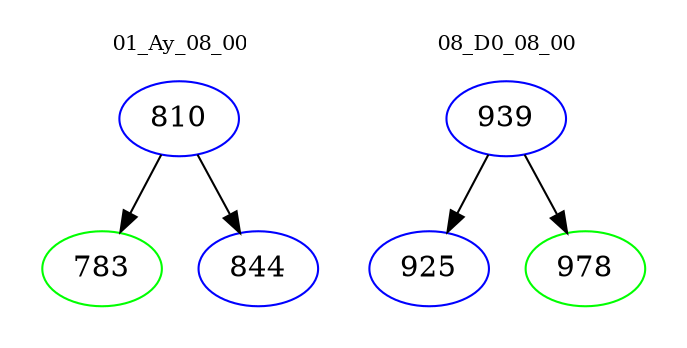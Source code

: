 digraph{
subgraph cluster_0 {
color = white
label = "01_Ay_08_00";
fontsize=10;
T0_810 [label="810", color="blue"]
T0_810 -> T0_783 [color="black"]
T0_783 [label="783", color="green"]
T0_810 -> T0_844 [color="black"]
T0_844 [label="844", color="blue"]
}
subgraph cluster_1 {
color = white
label = "08_D0_08_00";
fontsize=10;
T1_939 [label="939", color="blue"]
T1_939 -> T1_925 [color="black"]
T1_925 [label="925", color="blue"]
T1_939 -> T1_978 [color="black"]
T1_978 [label="978", color="green"]
}
}
